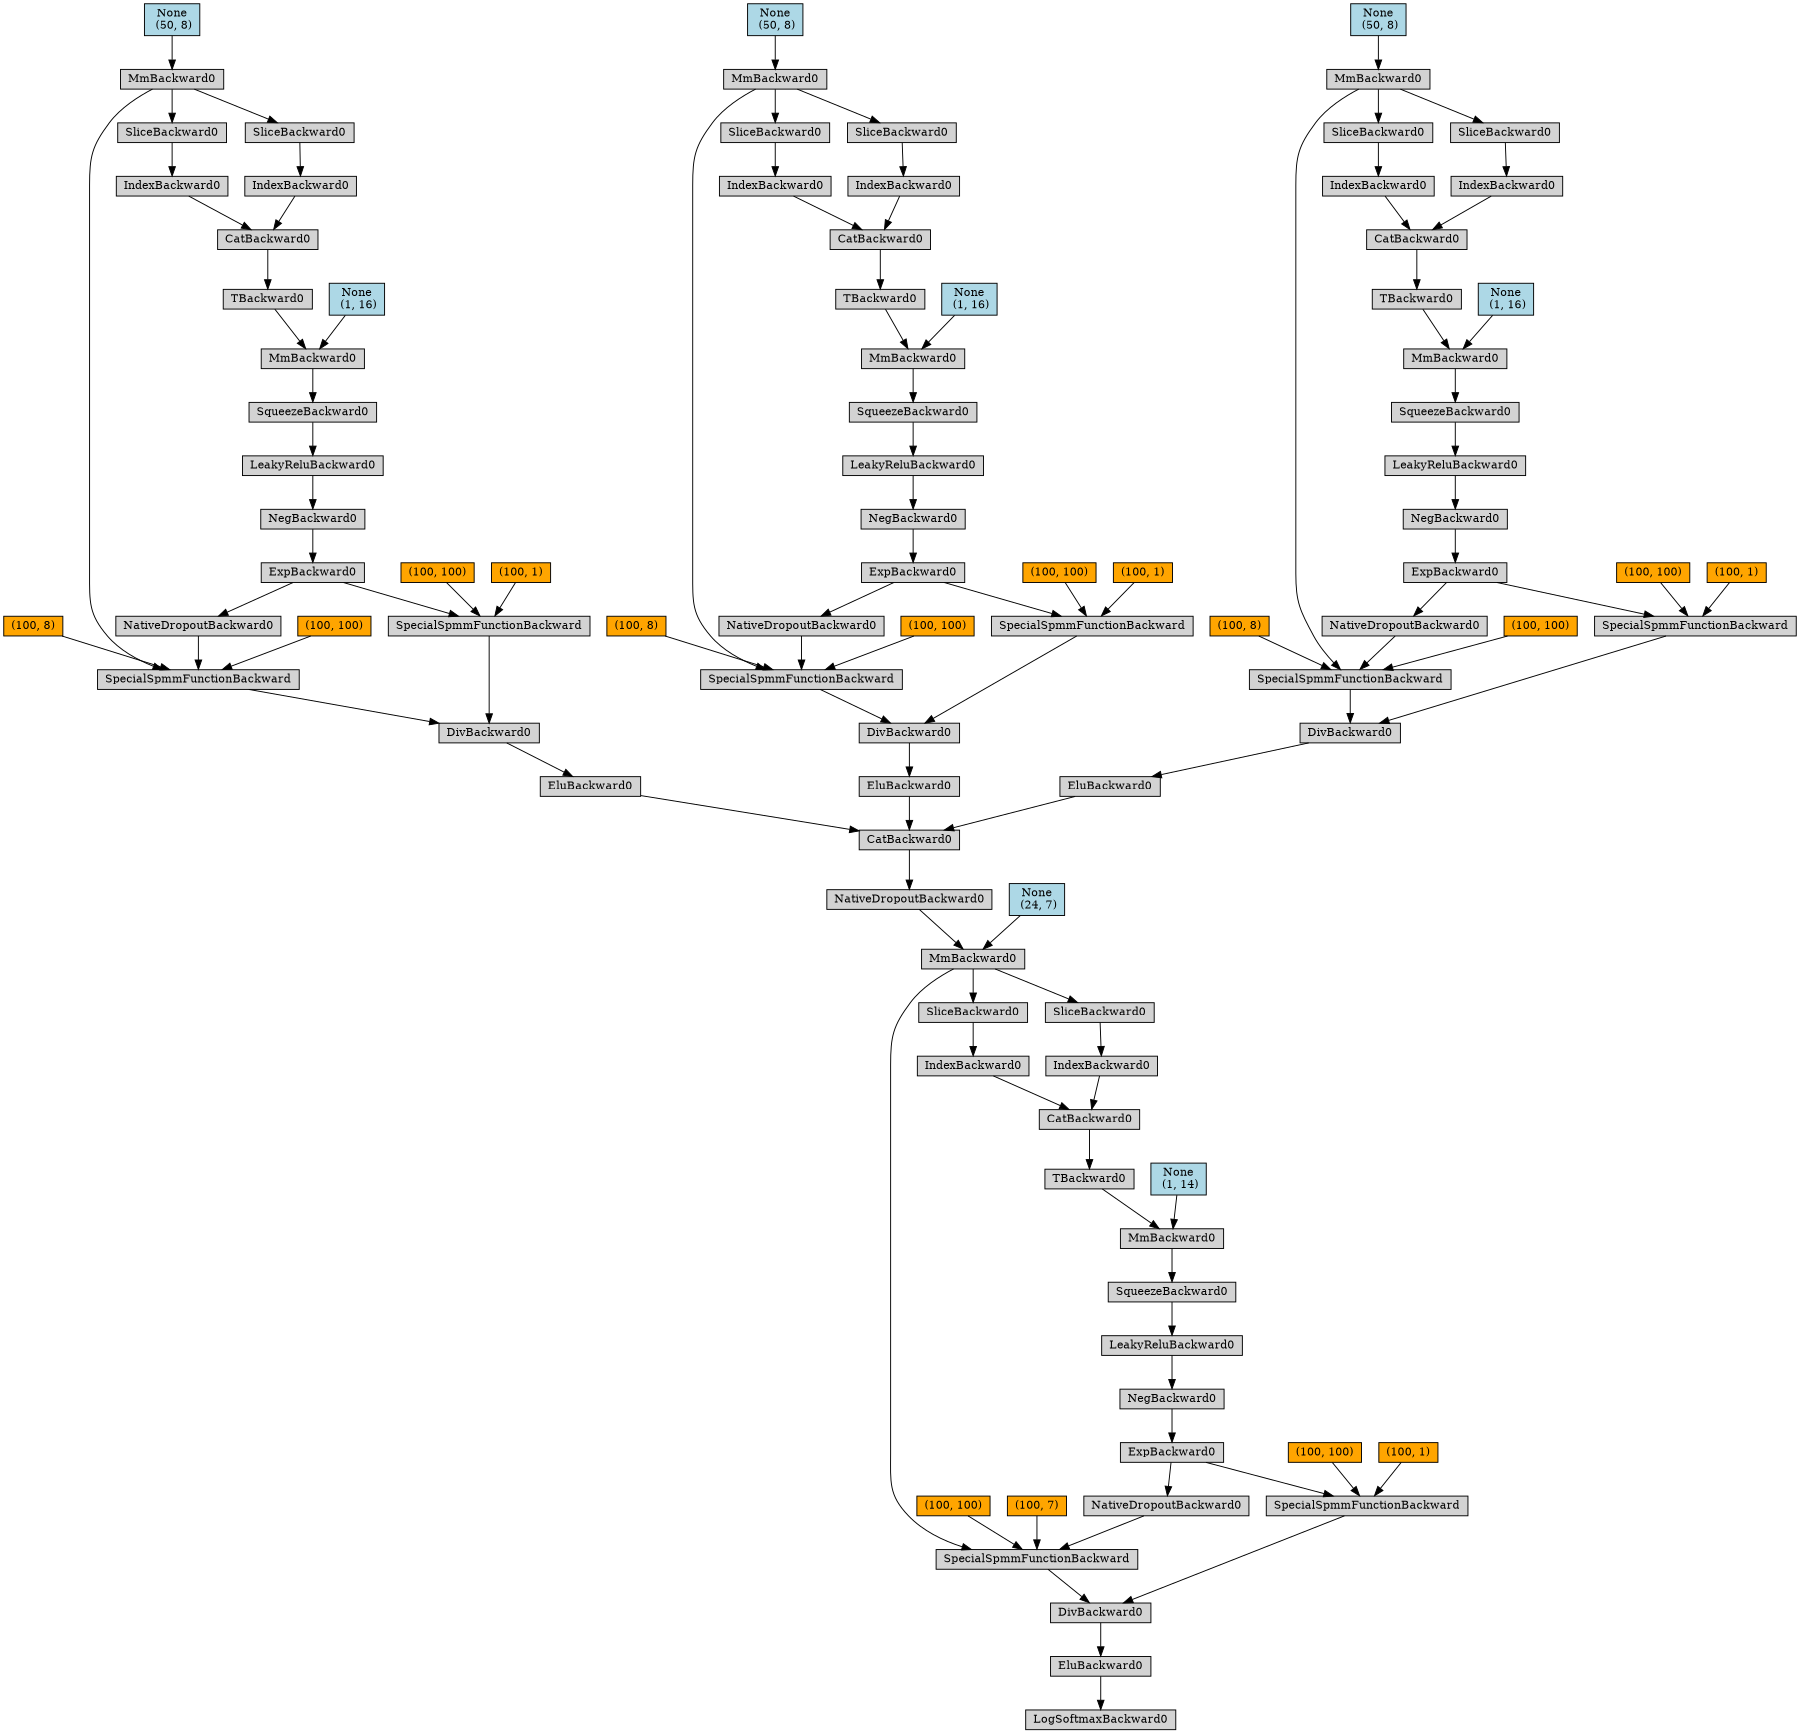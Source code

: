 digraph {
	graph [size="12,12"]
	node [align=left fontsize=12 height=0.2 ranksep=0.1 shape=box style=filled]
	2375434783136 [label=LogSoftmaxBackward0]
	2375434782656 -> 2375434783136
	2375434782656 [label=EluBackward0]
	2375434783376 -> 2375434782656
	2375434783376 [label=DivBackward0]
	2376145010240 -> 2375434783376
	2376145010240 [label=SpecialSpmmFunctionBackward]
	2375434784096 -> 2376145010240
	2375434784096 [label=NativeDropoutBackward0]
	2376099597184 -> 2375434784096
	2376099597184 [label=ExpBackward0]
	2376099684848 -> 2376099597184
	2376099684848 [label=NegBackward0]
	2376099684656 -> 2376099684848
	2376099684656 [label=LeakyReluBackward0]
	2376142924240 -> 2376099684656
	2376142924240 [label=SqueezeBackward0]
	2376142924000 -> 2376142924240
	2376142924000 [label=MmBackward0]
	2376142924384 -> 2376142924000
	2376142924384 [label="None
 (1, 14)" fillcolor=lightblue]
	2376142924432 -> 2376142924000
	2376142924432 [label=TBackward0]
	2376144856496 -> 2376142924432
	2376144856496 [label=CatBackward0]
	2376144857984 -> 2376144856496
	2376144857984 [label=IndexBackward0]
	2376144857264 -> 2376144857984
	2376144857264 [label=SliceBackward0]
	2375434784240 -> 2376144857264
	2375434784240 [label=MmBackward0]
	2376144856592 -> 2375434784240
	2376144856592 [label=NativeDropoutBackward0]
	2376144857072 -> 2376144856592
	2376144857072 [label=CatBackward0]
	2376144857168 -> 2376144857072
	2376144857168 [label=EluBackward0]
	2376144856640 -> 2376144857168
	2376144856640 [label=DivBackward0]
	2376145008896 -> 2376144856640
	2376145008896 [label=SpecialSpmmFunctionBackward]
	2376145080480 -> 2376145008896
	2376145080480 [label=NativeDropoutBackward0]
	2376145080624 -> 2376145080480
	2376145080624 [label=ExpBackward0]
	2376145080720 -> 2376145080624
	2376145080720 [label=NegBackward0]
	2376145080816 -> 2376145080720
	2376145080816 [label=LeakyReluBackward0]
	2376145080912 -> 2376145080816
	2376145080912 [label=SqueezeBackward0]
	2376145081008 -> 2376145080912
	2376145081008 [label=MmBackward0]
	2376145081104 -> 2376145081008
	2376145081104 [label="None
 (1, 16)" fillcolor=lightblue]
	2376145081152 -> 2376145081008
	2376145081152 [label=TBackward0]
	2376145081248 -> 2376145081152
	2376145081248 [label=CatBackward0]
	2376145081344 -> 2376145081248
	2376145081344 [label=IndexBackward0]
	2376145081488 -> 2376145081344
	2376145081488 [label=SliceBackward0]
	2376145080528 -> 2376145081488
	2376145080528 [label=MmBackward0]
	2376145081632 -> 2376145080528
	2376145081632 [label="None
 (50, 8)" fillcolor=lightblue]
	2376145081392 -> 2376145081248
	2376145081392 [label=IndexBackward0]
	2376145081536 -> 2376145081392
	2376145081536 [label=SliceBackward0]
	2376145080528 -> 2376145081536
	2376145080528 -> 2376145008896
	2376131317408 -> 2376145008896
	2376131317408 [label="(100, 100)" fillcolor=orange]
	2376131045872 -> 2376145008896
	2376131045872 [label="(100, 8)" fillcolor=orange]
	2376145008672 -> 2376144856640
	2376145008672 [label=SpecialSpmmFunctionBackward]
	2376145080624 -> 2376145008672
	2376131469120 -> 2376145008672
	2376131469120 [label="(100, 100)" fillcolor=orange]
	2376122585312 -> 2376145008672
	2376122585312 [label="(100, 1)" fillcolor=orange]
	2376144858416 -> 2376144857072
	2376144858416 [label=EluBackward0]
	2376145080384 -> 2376144858416
	2376145080384 [label=DivBackward0]
	2376145009344 -> 2376145080384
	2376145009344 [label=SpecialSpmmFunctionBackward]
	2376145080672 -> 2376145009344
	2376145080672 [label=NativeDropoutBackward0]
	2376145080960 -> 2376145080672
	2376145080960 [label=ExpBackward0]
	2376145081200 -> 2376145080960
	2376145081200 [label=NegBackward0]
	2376145081440 -> 2376145081200
	2376145081440 [label=LeakyReluBackward0]
	2376145081680 -> 2376145081440
	2376145081680 [label=SqueezeBackward0]
	2376145081776 -> 2376145081680
	2376145081776 [label=MmBackward0]
	2376145081872 -> 2376145081776
	2376145081872 [label="None
 (1, 16)" fillcolor=lightblue]
	2376145081920 -> 2376145081776
	2376145081920 [label=TBackward0]
	2376145082016 -> 2376145081920
	2376145082016 [label=CatBackward0]
	2376145082112 -> 2376145082016
	2376145082112 [label=IndexBackward0]
	2376145082256 -> 2376145082112
	2376145082256 [label=SliceBackward0]
	2376145080768 -> 2376145082256
	2376145080768 [label=MmBackward0]
	2376145082400 -> 2376145080768
	2376145082400 [label="None
 (50, 8)" fillcolor=lightblue]
	2376145082160 -> 2376145082016
	2376145082160 [label=IndexBackward0]
	2376145082304 -> 2376145082160
	2376145082304 [label=SliceBackward0]
	2376145080768 -> 2376145082304
	2376145080768 -> 2376145009344
	2376135840048 -> 2376145009344
	2376135840048 [label="(100, 100)" fillcolor=orange]
	2376137714960 -> 2376145009344
	2376137714960 [label="(100, 8)" fillcolor=orange]
	2376145009120 -> 2376145080384
	2376145009120 [label=SpecialSpmmFunctionBackward]
	2376145080960 -> 2376145009120
	2376130306752 -> 2376145009120
	2376130306752 [label="(100, 100)" fillcolor=orange]
	2376135283792 -> 2376145009120
	2376135283792 [label="(100, 1)" fillcolor=orange]
	2376144858464 -> 2376144857072
	2376144858464 [label=EluBackward0]
	2376145080432 -> 2376144858464
	2376145080432 [label=DivBackward0]
	2376145009792 -> 2376145080432
	2376145009792 [label=SpecialSpmmFunctionBackward]
	2376145081056 -> 2376145009792
	2376145081056 [label=NativeDropoutBackward0]
	2376145081728 -> 2376145081056
	2376145081728 [label=ExpBackward0]
	2376145081968 -> 2376145081728
	2376145081968 [label=NegBackward0]
	2376145082208 -> 2376145081968
	2376145082208 [label=LeakyReluBackward0]
	2376145082448 -> 2376145082208
	2376145082448 [label=SqueezeBackward0]
	2376145082544 -> 2376145082448
	2376145082544 [label=MmBackward0]
	2376145082640 -> 2376145082544
	2376145082640 [label="None
 (1, 16)" fillcolor=lightblue]
	2376145082688 -> 2376145082544
	2376145082688 [label=TBackward0]
	2376145082784 -> 2376145082688
	2376145082784 [label=CatBackward0]
	2376145082880 -> 2376145082784
	2376145082880 [label=IndexBackward0]
	2376145083024 -> 2376145082880
	2376145083024 [label=SliceBackward0]
	2376145081296 -> 2376145083024
	2376145081296 [label=MmBackward0]
	2376145083168 -> 2376145081296
	2376145083168 [label="None
 (50, 8)" fillcolor=lightblue]
	2376145082928 -> 2376145082784
	2376145082928 [label=IndexBackward0]
	2376145083072 -> 2376145082928
	2376145083072 [label=SliceBackward0]
	2376145081296 -> 2376145083072
	2376145081296 -> 2376145009792
	2376137693040 -> 2376145009792
	2376137693040 [label="(100, 100)" fillcolor=orange]
	2376137669024 -> 2376145009792
	2376137669024 [label="(100, 8)" fillcolor=orange]
	2376145009568 -> 2376145080432
	2376145009568 [label=SpecialSpmmFunctionBackward]
	2376145081728 -> 2376145009568
	2376100097456 -> 2376145009568
	2376100097456 [label="(100, 100)" fillcolor=orange]
	2375434811408 -> 2376145009568
	2375434811408 [label="(100, 1)" fillcolor=orange]
	2376144856784 -> 2375434784240
	2376144856784 [label="None
 (24, 7)" fillcolor=lightblue]
	2376144856400 -> 2376144856496
	2376144856400 [label=IndexBackward0]
	2376144857312 -> 2376144856400
	2376144857312 [label=SliceBackward0]
	2375434784240 -> 2376144857312
	2375434784240 -> 2376145010240
	2376144922720 -> 2376145010240
	2376144922720 [label="(100, 100)" fillcolor=orange]
	2376131467360 -> 2376145010240
	2376131467360 [label="(100, 7)" fillcolor=orange]
	2376145010016 -> 2375434783376
	2376145010016 [label=SpecialSpmmFunctionBackward]
	2376099597184 -> 2376145010016
	2376144922480 -> 2376145010016
	2376144922480 [label="(100, 100)" fillcolor=orange]
	2376144922160 -> 2376145010016
	2376144922160 [label="(100, 1)" fillcolor=orange]
}
